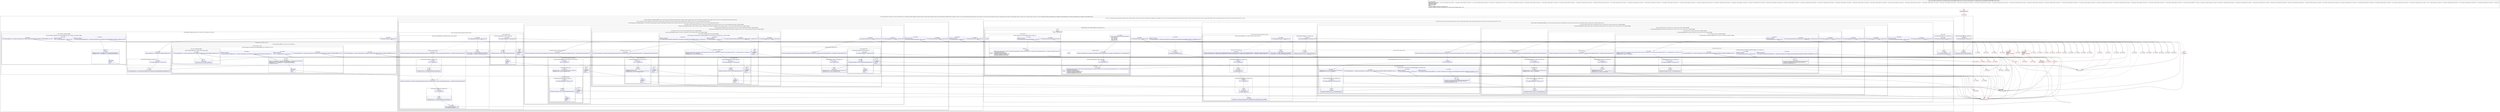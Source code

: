 digraph "CFG forandroidx.constraintlayout.core.widgets.analyzer.VerticalWidgetRun.apply()V" {
subgraph cluster_Region_333339153 {
label = "R(3:(1:3)|(3:6|(1:8)|(1:(2:17|18)(1:(1:22))))(1:(2:169|170))|(2:(1:(2:(1:33)(5:39|(1:41)|42|(1:44)|45)|(2:(2:36|37)|(1:38)))(1:(2:48|(2:(2:50|(2:(2:52|53)|(1:54)))|(1:55)))(1:(3:58|(1:60)|(2:(2:63|64)|(1:65)))(1:(2:68|(2:(2:70|71)|(1:72)))(1:(2:79|(2:(2:81|82)|(1:83)))(1:84))))))|(3:(1:92)(1:162)|(2:(1:107)(4:116|(1:118)|(1:120)|121)|(1:110))(1:(2:124|(3:126|(1:128)|(1:135)))(1:(2:138|(2:140|(1:142)))(1:(2:145|(1:147))(1:(3:152|(1:154)|(1:161))))))|(1:(1:113))))) | DECL_VAR: androidx.constraintlayout.core.widgets.ConstraintWidget parent, androidx.constraintlayout.core.widgets.ConstraintWidget parent\l";
node [shape=record,color=blue];
subgraph cluster_IfRegion_111572055 {
label = "IF [B:185:0x0004] THEN: R(1:3) ELSE: null";
node [shape=record,color=blue];
Node_185 [shape=record,label="{185\:\ 0x0004|if (r9.widget.measured != false) goto L3\l}"];
subgraph cluster_Region_328965307 {
label = "R(1:3)";
node [shape=record,color=blue];
Node_186 [shape=record,label="{186\:\ 0x0006|r9.dimension.resolve(r9.widget.getHeight())\l}"];
}
}
subgraph cluster_IfRegion_943701253 {
label = "IF [B:188:0x0015] THEN: R(3:6|(1:8)|(1:(2:17|18)(1:(1:22)))) ELSE: R(1:(2:169|170))";
node [shape=record,color=blue];
Node_188 [shape=record,label="{188\:\ 0x0015|if (r9.dimension.resolved == false) goto L6\l}"];
subgraph cluster_Region_1506834113 {
label = "R(3:6|(1:8)|(1:(2:17|18)(1:(1:22))))";
node [shape=record,color=blue];
Node_189 [shape=record,label="{189\:\ 0x0017|r9.dimensionBehavior = r9.widget.getVerticalDimensionBehaviour()\l}"];
subgraph cluster_IfRegion_1826731360 {
label = "IF [B:190:0x0025] THEN: R(1:8) ELSE: null";
node [shape=record,color=blue];
Node_190 [shape=record,label="{190\:\ 0x0025|if (r9.widget.hasBaseline() != false) goto L8\l}"];
subgraph cluster_Region_592478723 {
label = "R(1:8)";
node [shape=record,color=blue];
Node_191 [shape=record,label="{191\:\ 0x0027|r9.baselineDimension = new androidx.constraintlayout.core.widgets.analyzer.BaselineDimensionDependency(r9)\l}"];
}
}
subgraph cluster_IfRegion_1724044537 {
label = "IF [B:193:0x0032] THEN: R(1:(2:17|18)(1:(1:22))) ELSE: null";
node [shape=record,color=blue];
Node_193 [shape=record,label="{193\:\ 0x0032|if (r9.dimensionBehavior != androidx.constraintlayout.core.widgets.ConstraintWidget.DimensionBehaviour.MATCH_CONSTRAINT) goto L11\l}"];
subgraph cluster_Region_1014943902 {
label = "R(1:(2:17|18)(1:(1:22)))";
node [shape=record,color=blue];
subgraph cluster_IfRegion_1565862084 {
label = "IF [B:195:0x0038, B:197:0x0040, B:199:0x0048] THEN: R(2:17|18) ELSE: R(1:(1:22))";
node [shape=record,color=blue];
Node_195 [shape=record,label="{195\:\ 0x0038|if (r9.dimensionBehavior == androidx.constraintlayout.core.widgets.ConstraintWidget.DimensionBehaviour.MATCH_PARENT) goto L13\l}"];
Node_197 [shape=record,label="{197\:\ 0x0040|ADDED_TO_REGION\l|if ((r0 = r9.widget.getParent()) != null) goto L15\l}"];
Node_199 [shape=record,label="{199\:\ 0x0048|ADDED_TO_REGION\l|if (r0.getVerticalDimensionBehaviour() == androidx.constraintlayout.core.widgets.ConstraintWidget.DimensionBehaviour.FIXED) goto L17\l}"];
subgraph cluster_Region_135918662 {
label = "R(2:17|18)";
node [shape=record,color=blue];
Node_200 [shape=record,label="{200\:\ 0x004a|int int r1 = (r0.getHeight() \- r9.widget.mTop.getMargin()) \- r9.widget.mBottom.getMargin()\laddTarget(r9.start, r0.verticalRun.start, r9.widget.mTop.getMargin())\laddTarget(r9.end, r0.verticalRun.end, \-r9.widget.mBottom.getMargin())\lr9.dimension.resolve(r1)\l}"];
Node_201 [shape=record,label="{201\:\ 0x0088|RETURN\l|return\l}"];
}
subgraph cluster_Region_2050161143 {
label = "R(1:(1:22)) | ELSE_IF_CHAIN\l";
node [shape=record,color=blue];
subgraph cluster_IfRegion_178753364 {
label = "IF [B:203:0x008d] THEN: R(1:22) ELSE: null | ELSE_IF_CHAIN\l";
node [shape=record,color=blue];
Node_203 [shape=record,label="{203\:\ 0x008d|if (r9.dimensionBehavior == androidx.constraintlayout.core.widgets.ConstraintWidget.DimensionBehaviour.FIXED) goto L22\l}"];
subgraph cluster_Region_1083655358 {
label = "R(1:22)";
node [shape=record,color=blue];
Node_204 [shape=record,label="{204\:\ 0x008f|r9.dimension.resolve(r9.widget.getHeight())\l}"];
}
}
}
}
}
}
}
subgraph cluster_Region_879777632 {
label = "R(1:(2:169|170)) | ELSE_IF_CHAIN\l";
node [shape=record,color=blue];
subgraph cluster_IfRegion_1499528536 {
label = "IF [B:206:0x009f, B:208:0x00a7, B:210:0x00af] THEN: R(2:169|170) ELSE: null | ELSE_IF_CHAIN\l";
node [shape=record,color=blue];
Node_206 [shape=record,label="{206\:\ 0x009f|if (r9.dimensionBehavior == androidx.constraintlayout.core.widgets.ConstraintWidget.DimensionBehaviour.MATCH_PARENT) goto L165\l}"];
Node_208 [shape=record,label="{208\:\ 0x00a7|ADDED_TO_REGION\l|if ((r0 = r9.widget.getParent()) != null) goto L167\l}"];
Node_210 [shape=record,label="{210\:\ 0x00af|ADDED_TO_REGION\l|if (r0.getVerticalDimensionBehaviour() == androidx.constraintlayout.core.widgets.ConstraintWidget.DimensionBehaviour.FIXED) goto L169\l}"];
subgraph cluster_Region_1862992911 {
label = "R(2:169|170)";
node [shape=record,color=blue];
Node_211 [shape=record,label="{211\:\ 0x00b1|addTarget(r9.start, r0.verticalRun.start, r9.widget.mTop.getMargin())\laddTarget(r9.end, r0.verticalRun.end, \-r9.widget.mBottom.getMargin())\l}"];
Node_212 [shape=record,label="{212\:\ 0x00d4|RETURN\l|return\l}"];
}
}
}
}
subgraph cluster_Region_356720612 {
label = "R(2:(1:(2:(1:33)(5:39|(1:41)|42|(1:44)|45)|(2:(2:36|37)|(1:38)))(1:(2:48|(2:(2:50|(2:(2:52|53)|(1:54)))|(1:55)))(1:(3:58|(1:60)|(2:(2:63|64)|(1:65)))(1:(2:68|(2:(2:70|71)|(1:72)))(1:(2:79|(2:(2:81|82)|(1:83)))(1:84))))))|(3:(1:92)(1:162)|(2:(1:107)(4:116|(1:118)|(1:120)|121)|(1:110))(1:(2:124|(3:126|(1:128)|(1:135)))(1:(2:138|(2:140|(1:142)))(1:(2:145|(1:147))(1:(3:152|(1:154)|(1:161))))))|(1:(1:113))))";
node [shape=record,color=blue];
subgraph cluster_IfRegion_599687547 {
label = "IF [B:214:0x00de, B:216:0x00e4] THEN: R(1:(2:(1:33)(5:39|(1:41)|42|(1:44)|45)|(2:(2:36|37)|(1:38)))(1:(2:48|(2:(2:50|(2:(2:52|53)|(1:54)))|(1:55)))(1:(3:58|(1:60)|(2:(2:63|64)|(1:65)))(1:(2:68|(2:(2:70|71)|(1:72)))(1:(2:79|(2:(2:81|82)|(1:83)))(1:84)))))) ELSE: null";
node [shape=record,color=blue];
Node_214 [shape=record,label="{214\:\ 0x00de|if (r9.dimension.resolved != false) goto L25\l}"];
Node_216 [shape=record,label="{216\:\ 0x00e4|ADDED_TO_REGION\l|if (r9.widget.measured != false) goto L27\l}"];
subgraph cluster_Region_2104111721 {
label = "R(1:(2:(1:33)(5:39|(1:41)|42|(1:44)|45)|(2:(2:36|37)|(1:38)))(1:(2:48|(2:(2:50|(2:(2:52|53)|(1:54)))|(1:55)))(1:(3:58|(1:60)|(2:(2:63|64)|(1:65)))(1:(2:68|(2:(2:70|71)|(1:72)))(1:(2:79|(2:(2:81|82)|(1:83)))(1:84))))))";
node [shape=record,color=blue];
subgraph cluster_IfRegion_1257663159 {
label = "IF [B:218:0x00ee, B:220:0x00f8] THEN: R(2:(1:33)(5:39|(1:41)|42|(1:44)|45)|(2:(2:36|37)|(1:38))) ELSE: R(1:(2:48|(2:(2:50|(2:(2:52|53)|(1:54)))|(1:55)))(1:(3:58|(1:60)|(2:(2:63|64)|(1:65)))(1:(2:68|(2:(2:70|71)|(1:72)))(1:(2:79|(2:(2:81|82)|(1:83)))(1:84)))))";
node [shape=record,color=blue];
Node_218 [shape=record,label="{218\:\ 0x00ee|if (r9.widget.mListAnchors[2].mTarget != null) goto L29\l}"];
Node_220 [shape=record,label="{220\:\ 0x00f8|ADDED_TO_REGION\l|if (r9.widget.mListAnchors[3].mTarget != null) goto L31\l}"];
subgraph cluster_Region_1195896882 {
label = "R(2:(1:33)(5:39|(1:41)|42|(1:44)|45)|(2:(2:36|37)|(1:38)))";
node [shape=record,color=blue];
subgraph cluster_IfRegion_270861560 {
label = "IF [B:222:0x0100] THEN: R(1:33) ELSE: R(5:39|(1:41)|42|(1:44)|45)";
node [shape=record,color=blue];
Node_222 [shape=record,label="{222\:\ 0x0100|if (r9.widget.isInVerticalChain() != false) goto L33\l}"];
subgraph cluster_Region_1022395887 {
label = "R(1:33)";
node [shape=record,color=blue];
Node_223 [shape=record,label="{223\:\ 0x0102|r9.start.margin = r9.widget.mListAnchors[2].getMargin()\lr9.end.margin = \-r9.widget.mListAnchors[3].getMargin()\l}"];
}
subgraph cluster_Region_1984316312 {
label = "R(5:39|(1:41)|42|(1:44)|45)";
node [shape=record,color=blue];
Node_224 [shape=record,label="{224\:\ 0x0120|androidx.constraintlayout.core.widgets.analyzer.DependencyNode androidx.constraintlayout.core.widgets.analyzer.DependencyNode r0 = getTarget(r9.widget.mListAnchors[2])\l}"];
subgraph cluster_IfRegion_920010810 {
label = "IF [B:225:0x012a] THEN: R(1:41) ELSE: null";
node [shape=record,color=blue];
Node_225 [shape=record,label="{225\:\ 0x012a|if (r0 != null) goto L41\l}"];
subgraph cluster_Region_1791534394 {
label = "R(1:41)";
node [shape=record,color=blue];
Node_226 [shape=record,label="{226\:\ 0x012c|addTarget(r9.start, r0, r9.widget.mListAnchors[2].getMargin())\l}"];
}
}
Node_227 [shape=record,label="{227\:\ 0x013b|androidx.constraintlayout.core.widgets.analyzer.DependencyNode androidx.constraintlayout.core.widgets.analyzer.DependencyNode r1 = getTarget(r9.widget.mListAnchors[3])\l}"];
subgraph cluster_IfRegion_1213493860 {
label = "IF [B:228:0x0145] THEN: R(1:44) ELSE: null";
node [shape=record,color=blue];
Node_228 [shape=record,label="{228\:\ 0x0145|if (r1 != null) goto L44\l}"];
subgraph cluster_Region_214606453 {
label = "R(1:44)";
node [shape=record,color=blue];
Node_229 [shape=record,label="{229\:\ 0x0147|addTarget(r9.end, r1, \-r9.widget.mListAnchors[3].getMargin())\l}"];
}
}
Node_230 [shape=record,label="{230\:\ 0x0157|r9.start.delegateToWidgetRun = true\lr9.end.delegateToWidgetRun = true\l}"];
}
}
subgraph cluster_Region_1160442644 {
label = "R(2:(2:36|37)|(1:38))";
node [shape=record,color=blue];
subgraph cluster_IfRegion_1024744931 {
label = "IF [B:232:0x0165] THEN: R(2:36|37) ELSE: null";
node [shape=record,color=blue];
Node_232 [shape=record,label="{232\:\ 0x0165|if (r9.widget.hasBaseline() != false) goto L36\l}"];
subgraph cluster_Region_86936701 {
label = "R(2:36|37)";
node [shape=record,color=blue];
Node_233 [shape=record,label="{233\:\ 0x0167|addTarget(r9.baseline, r9.start, r9.widget.getBaselineDistance())\l}"];
Node_350 [shape=record,label="{350\:\ ?|SYNTHETIC\lRETURN\l|return\l}"];
}
}
subgraph cluster_Region_1028243146 {
label = "R(1:38)";
node [shape=record,color=blue];
Node_349 [shape=record,label="{349\:\ ?|SYNTHETIC\lRETURN\l|return\l}"];
}
}
}
subgraph cluster_Region_803821604 {
label = "R(1:(2:48|(2:(2:50|(2:(2:52|53)|(1:54)))|(1:55)))(1:(3:58|(1:60)|(2:(2:63|64)|(1:65)))(1:(2:68|(2:(2:70|71)|(1:72)))(1:(2:79|(2:(2:81|82)|(1:83)))(1:84))))) | ELSE_IF_CHAIN\l";
node [shape=record,color=blue];
subgraph cluster_IfRegion_806216575 {
label = "IF [B:235:0x017e] THEN: R(2:48|(2:(2:50|(2:(2:52|53)|(1:54)))|(1:55))) ELSE: R(1:(3:58|(1:60)|(2:(2:63|64)|(1:65)))(1:(2:68|(2:(2:70|71)|(1:72)))(1:(2:79|(2:(2:81|82)|(1:83)))(1:84)))) | ELSE_IF_CHAIN\l";
node [shape=record,color=blue];
Node_235 [shape=record,label="{235\:\ 0x017e|if (r9.widget.mListAnchors[2].mTarget != null) goto L48\l}"];
subgraph cluster_Region_796784039 {
label = "R(2:48|(2:(2:50|(2:(2:52|53)|(1:54)))|(1:55)))";
node [shape=record,color=blue];
Node_236 [shape=record,label="{236\:\ 0x0180|androidx.constraintlayout.core.widgets.analyzer.DependencyNode androidx.constraintlayout.core.widgets.analyzer.DependencyNode r0 = getTarget(r9.widget.mListAnchors[2])\l}"];
subgraph cluster_Region_1102171239 {
label = "R(2:(2:50|(2:(2:52|53)|(1:54)))|(1:55))";
node [shape=record,color=blue];
subgraph cluster_IfRegion_932014571 {
label = "IF [B:237:0x018a] THEN: R(2:50|(2:(2:52|53)|(1:54))) ELSE: null";
node [shape=record,color=blue];
Node_237 [shape=record,label="{237\:\ 0x018a|if (r0 != null) goto L50\l}"];
subgraph cluster_Region_1230863459 {
label = "R(2:50|(2:(2:52|53)|(1:54)))";
node [shape=record,color=blue];
Node_238 [shape=record,label="{238\:\ 0x018c|addTarget(r9.start, r0, r9.widget.mListAnchors[2].getMargin())\laddTarget(r9.end, r9.start, r9.dimension.value)\l}"];
subgraph cluster_Region_830375285 {
label = "R(2:(2:52|53)|(1:54))";
node [shape=record,color=blue];
subgraph cluster_IfRegion_1412678406 {
label = "IF [B:239:0x01ac] THEN: R(2:52|53) ELSE: null";
node [shape=record,color=blue];
Node_239 [shape=record,label="{239\:\ 0x01ac|if (r9.widget.hasBaseline() != false) goto L52\l}"];
subgraph cluster_Region_192599268 {
label = "R(2:52|53)";
node [shape=record,color=blue];
Node_240 [shape=record,label="{240\:\ 0x01ae|addTarget(r9.baseline, r9.start, r9.widget.getBaselineDistance())\l}"];
Node_355 [shape=record,label="{355\:\ ?|SYNTHETIC\lRETURN\l|return\l}"];
}
}
subgraph cluster_Region_1156047640 {
label = "R(1:54)";
node [shape=record,color=blue];
Node_357 [shape=record,label="{357\:\ ?|SYNTHETIC\lRETURN\l|return\l}"];
}
}
}
}
subgraph cluster_Region_32998364 {
label = "R(1:55)";
node [shape=record,color=blue];
Node_356 [shape=record,label="{356\:\ ?|SYNTHETIC\lRETURN\l|return\l}"];
}
}
}
subgraph cluster_Region_1268140823 {
label = "R(1:(3:58|(1:60)|(2:(2:63|64)|(1:65)))(1:(2:68|(2:(2:70|71)|(1:72)))(1:(2:79|(2:(2:81|82)|(1:83)))(1:84)))) | ELSE_IF_CHAIN\l";
node [shape=record,color=blue];
subgraph cluster_IfRegion_370572149 {
label = "IF [B:243:0x01c5] THEN: R(3:58|(1:60)|(2:(2:63|64)|(1:65))) ELSE: R(1:(2:68|(2:(2:70|71)|(1:72)))(1:(2:79|(2:(2:81|82)|(1:83)))(1:84))) | ELSE_IF_CHAIN\l";
node [shape=record,color=blue];
Node_243 [shape=record,label="{243\:\ 0x01c5|if (r9.widget.mListAnchors[3].mTarget != null) goto L58\l}"];
subgraph cluster_Region_728134082 {
label = "R(3:58|(1:60)|(2:(2:63|64)|(1:65)))";
node [shape=record,color=blue];
Node_244 [shape=record,label="{244\:\ 0x01c7|androidx.constraintlayout.core.widgets.analyzer.DependencyNode androidx.constraintlayout.core.widgets.analyzer.DependencyNode r0 = getTarget(r9.widget.mListAnchors[3])\l}"];
subgraph cluster_IfRegion_2126515668 {
label = "IF [B:245:0x01d1] THEN: R(1:60) ELSE: null";
node [shape=record,color=blue];
Node_245 [shape=record,label="{245\:\ 0x01d1|if (r0 != null) goto L60\l}"];
subgraph cluster_Region_733123282 {
label = "R(1:60)";
node [shape=record,color=blue];
Node_246 [shape=record,label="{246\:\ 0x01d3|addTarget(r9.end, r0, \-r9.widget.mListAnchors[3].getMargin())\laddTarget(r9.start, r9.end, \-r9.dimension.value)\l}"];
}
}
subgraph cluster_Region_1829942668 {
label = "R(2:(2:63|64)|(1:65))";
node [shape=record,color=blue];
subgraph cluster_IfRegion_1355166353 {
label = "IF [B:248:0x01f5] THEN: R(2:63|64) ELSE: null";
node [shape=record,color=blue];
Node_248 [shape=record,label="{248\:\ 0x01f5|if (r9.widget.hasBaseline() != false) goto L63\l}"];
subgraph cluster_Region_695272813 {
label = "R(2:63|64)";
node [shape=record,color=blue];
Node_249 [shape=record,label="{249\:\ 0x01f7|addTarget(r9.baseline, r9.start, r9.widget.getBaselineDistance())\l}"];
Node_358 [shape=record,label="{358\:\ ?|SYNTHETIC\lRETURN\l|return\l}"];
}
}
subgraph cluster_Region_211361509 {
label = "R(1:65)";
node [shape=record,color=blue];
Node_359 [shape=record,label="{359\:\ ?|SYNTHETIC\lRETURN\l|return\l}"];
}
}
}
subgraph cluster_Region_1960801327 {
label = "R(1:(2:68|(2:(2:70|71)|(1:72)))(1:(2:79|(2:(2:81|82)|(1:83)))(1:84))) | ELSE_IF_CHAIN\l";
node [shape=record,color=blue];
subgraph cluster_IfRegion_367821471 {
label = "IF [B:252:0x020e] THEN: R(2:68|(2:(2:70|71)|(1:72))) ELSE: R(1:(2:79|(2:(2:81|82)|(1:83)))(1:84)) | ELSE_IF_CHAIN\l";
node [shape=record,color=blue];
Node_252 [shape=record,label="{252\:\ 0x020e|if (r9.widget.mListAnchors[4].mTarget != null) goto L68\l}"];
subgraph cluster_Region_1973684976 {
label = "R(2:68|(2:(2:70|71)|(1:72)))";
node [shape=record,color=blue];
Node_253 [shape=record,label="{253\:\ 0x0210|androidx.constraintlayout.core.widgets.analyzer.DependencyNode androidx.constraintlayout.core.widgets.analyzer.DependencyNode r0 = getTarget(r9.widget.mListAnchors[4])\l}"];
subgraph cluster_Region_873965346 {
label = "R(2:(2:70|71)|(1:72))";
node [shape=record,color=blue];
subgraph cluster_IfRegion_374898665 {
label = "IF [B:254:0x021a] THEN: R(2:70|71) ELSE: null";
node [shape=record,color=blue];
Node_254 [shape=record,label="{254\:\ 0x021a|if (r0 != null) goto L70\l}"];
subgraph cluster_Region_931555770 {
label = "R(2:70|71)";
node [shape=record,color=blue];
Node_255 [shape=record,label="{255\:\ 0x021c|addTarget(r9.baseline, r0, 0)\laddTarget(r9.start, r9.baseline, \-r9.widget.getBaselineDistance())\laddTarget(r9.end, r9.start, r9.dimension.value)\l}"];
Node_360 [shape=record,label="{360\:\ ?|SYNTHETIC\lRETURN\l|return\l}"];
}
}
subgraph cluster_Region_1891498355 {
label = "R(1:72)";
node [shape=record,color=blue];
Node_361 [shape=record,label="{361\:\ ?|SYNTHETIC\lRETURN\l|return\l}"];
}
}
}
subgraph cluster_Region_2144113991 {
label = "R(1:(2:79|(2:(2:81|82)|(1:83)))(1:84)) | ELSE_IF_CHAIN\l";
node [shape=record,color=blue];
subgraph cluster_IfRegion_247793755 {
label = "IF [B:258:0x0240, B:260:0x0248, B:262:0x0254] THEN: R(2:79|(2:(2:81|82)|(1:83))) ELSE: R(1:84) | ELSE_IF_CHAIN\l";
node [shape=record,color=blue];
Node_258 [shape=record,label="{258\:\ 0x0240|if ((r9.widget instanceof androidx.constraintlayout.core.widgets.Helper) == false) goto L75\l}"];
Node_260 [shape=record,label="{260\:\ 0x0248|ADDED_TO_REGION\l|if (r9.widget.getParent() != null) goto L77\l}"];
Node_262 [shape=record,label="{262\:\ 0x0254|ADDED_TO_REGION\l|if (r9.widget.getAnchor(androidx.constraintlayout.core.widgets.ConstraintAnchor.Type.CENTER).mTarget == null) goto L79\l}"];
subgraph cluster_Region_1634710122 {
label = "R(2:79|(2:(2:81|82)|(1:83)))";
node [shape=record,color=blue];
Node_263 [shape=record,label="{263\:\ 0x0256|androidx.constraintlayout.core.widgets.analyzer.DependencyNode androidx.constraintlayout.core.widgets.analyzer.DependencyNode r0 = r9.widget.getParent().verticalRun.start\laddTarget(r9.start, r0, r9.widget.getY())\laddTarget(r9.end, r9.start, r9.dimension.value)\l}"];
subgraph cluster_Region_123899926 {
label = "R(2:(2:81|82)|(1:83))";
node [shape=record,color=blue];
subgraph cluster_IfRegion_403412968 {
label = "IF [B:264:0x027c] THEN: R(2:81|82) ELSE: null";
node [shape=record,color=blue];
Node_264 [shape=record,label="{264\:\ 0x027c|if (r9.widget.hasBaseline() != false) goto L81\l}"];
subgraph cluster_Region_66473731 {
label = "R(2:81|82)";
node [shape=record,color=blue];
Node_265 [shape=record,label="{265\:\ 0x027e|addTarget(r9.baseline, r9.start, r9.widget.getBaselineDistance())\l}"];
Node_362 [shape=record,label="{362\:\ ?|SYNTHETIC\lRETURN\l|return\l}"];
}
}
subgraph cluster_Region_626465014 {
label = "R(1:83)";
node [shape=record,color=blue];
Node_363 [shape=record,label="{363\:\ ?|SYNTHETIC\lRETURN\l|return\l}"];
}
}
}
subgraph cluster_Region_908516970 {
label = "R(1:84)";
node [shape=record,color=blue];
Node_353 [shape=record,label="{353\:\ ?|SYNTHETIC\lRETURN\l|return\l}"];
}
}
}
}
}
}
}
}
}
}
}
}
subgraph cluster_Region_1918282641 {
label = "R(3:(1:92)(1:162)|(2:(1:107)(4:116|(1:118)|(1:120)|121)|(1:110))(1:(2:124|(3:126|(1:128)|(1:135)))(1:(2:138|(2:140|(1:142)))(1:(2:145|(1:147))(1:(3:152|(1:154)|(1:161))))))|(1:(1:113)))";
node [shape=record,color=blue];
subgraph cluster_IfRegion_1130986639 {
label = "IF [B:268:0x0291, B:270:0x0297] THEN: R(1:92) ELSE: R(1:162)";
node [shape=record,color=blue];
Node_268 [shape=record,label="{268\:\ 0x0291|if (r9.dimension.resolved == false) goto L89\l}"];
Node_270 [shape=record,label="{270\:\ 0x0297|ADDED_TO_REGION\l|if (r9.dimensionBehavior == androidx.constraintlayout.core.widgets.ConstraintWidget.DimensionBehaviour.MATCH_CONSTRAINT) goto L91\l}"];
subgraph cluster_Region_1583635644 {
label = "R(1:92)";
node [shape=record,color=blue];
subgraph cluster_SwitchRegion_1580272788 {
label = "Switch: 2
 case 2 -> R(3:98|(2:100|1)|1)
 case 3 -> R(2:(2:97|1)|1)";
node [shape=record,color=blue];
Node_272 [shape=record,label="{272\:\ 0x029d|switch(r9.widget.mMatchConstraintDefaultHeight) \{\l    case 0: goto L101;\l    case 1: goto L101;\l    case 2: goto L98;\l    case 3: goto L93;\l    default: goto L101;\l\}\l}"];
subgraph cluster_Region_1495747068 {
label = "R(3:98|(2:100|1)|1)";
node [shape=record,color=blue];
Node_280 [shape=record,label="{280\:\ 0x02dc|androidx.constraintlayout.core.widgets.ConstraintWidget androidx.constraintlayout.core.widgets.ConstraintWidget r0 = r9.widget.getParent()\l}"];
subgraph cluster_IfRegion_411143132 {
label = "IF [B:281:0x02e2] THEN: R(2:100|1) ELSE: null";
node [shape=record,color=blue];
Node_281 [shape=record,label="{281\:\ 0x02e2|if (r0 != null) goto L100\l}"];
subgraph cluster_Region_251505737 {
label = "R(2:100|1)";
node [shape=record,color=blue];
Node_283 [shape=record,label="{283\:\ 0x02e5|androidx.constraintlayout.core.widgets.analyzer.DimensionDependency androidx.constraintlayout.core.widgets.analyzer.DependencyNode r6 = r0.verticalRun.dimension\lr9.dimension.targets.add(r6)\lr6.dependencies.add(r9.dimension)\lr9.dimension.delegateToWidgetRun = true\lr9.dimension.dependencies.add(r9.start)\lr9.dimension.dependencies.add(r9.end)\l}"];
Node_InsnContainer_435961568 [shape=record,label="{|break\l}"];
}
}
Node_InsnContainer_301577300 [shape=record,label="{|break\l}"];
}
subgraph cluster_Region_1829018475 {
label = "R(2:(2:97|1)|1)";
node [shape=record,color=blue];
subgraph cluster_IfRegion_990347251 {
label = "IF [B:275:0x02a8, B:277:0x02ae] THEN: R(2:97|1) ELSE: null";
node [shape=record,color=blue];
Node_275 [shape=record,label="{275\:\ 0x02a8|if (r9.widget.isInVerticalChain() == false) goto L95\l}"];
Node_277 [shape=record,label="{277\:\ 0x02ae|ADDED_TO_REGION\l|if (r9.widget.mMatchConstraintDefaultWidth != 3) goto L97\l}"];
subgraph cluster_Region_40137587 {
label = "R(2:97|1)";
node [shape=record,color=blue];
Node_279 [shape=record,label="{279\:\ 0x02b1|androidx.constraintlayout.core.widgets.analyzer.DimensionDependency androidx.constraintlayout.core.widgets.analyzer.DependencyNode r0 = r9.widget.horizontalRun.dimension\lr9.dimension.targets.add(r0)\lr0.dependencies.add(r9.dimension)\lr9.dimension.delegateToWidgetRun = true\lr9.dimension.dependencies.add(r9.start)\lr9.dimension.dependencies.add(r9.end)\l}"];
Node_InsnContainer_1140088141 [shape=record,label="{|break\l}"];
}
}
Node_InsnContainer_536025715 [shape=record,label="{|break\l}"];
}
}
}
subgraph cluster_Region_1457849637 {
label = "R(1:162)";
node [shape=record,color=blue];
Node_285 [shape=record,label="{285\:\ 0x030f|r9.dimension.addDependency(r9)\l}"];
}
}
subgraph cluster_IfRegion_1453129965 {
label = "IF [B:287:0x031c, B:289:0x0326] THEN: R(2:(1:107)(4:116|(1:118)|(1:120)|121)|(1:110)) ELSE: R(1:(2:124|(3:126|(1:128)|(1:135)))(1:(2:138|(2:140|(1:142)))(1:(2:145|(1:147))(1:(3:152|(1:154)|(1:161))))))";
node [shape=record,color=blue];
Node_287 [shape=record,label="{287\:\ 0x031c|if (r9.widget.mListAnchors[2].mTarget != null) goto L103\l}"];
Node_289 [shape=record,label="{289\:\ 0x0326|ADDED_TO_REGION\l|if (r9.widget.mListAnchors[3].mTarget != null) goto L105\l}"];
subgraph cluster_Region_929177926 {
label = "R(2:(1:107)(4:116|(1:118)|(1:120)|121)|(1:110))";
node [shape=record,color=blue];
subgraph cluster_IfRegion_818255195 {
label = "IF [B:291:0x032e] THEN: R(1:107) ELSE: R(4:116|(1:118)|(1:120)|121)";
node [shape=record,color=blue];
Node_291 [shape=record,label="{291\:\ 0x032e|if (r9.widget.isInVerticalChain() != false) goto L107\l}"];
subgraph cluster_Region_1324839499 {
label = "R(1:107)";
node [shape=record,color=blue];
Node_292 [shape=record,label="{292\:\ 0x0330|r9.start.margin = r9.widget.mListAnchors[2].getMargin()\lr9.end.margin = \-r9.widget.mListAnchors[3].getMargin()\l}"];
}
subgraph cluster_Region_1875512354 {
label = "R(4:116|(1:118)|(1:120)|121)";
node [shape=record,color=blue];
Node_293 [shape=record,label="{293\:\ 0x034e|androidx.constraintlayout.core.widgets.analyzer.DependencyNode androidx.constraintlayout.core.widgets.analyzer.DependencyNode r0 = getTarget(r9.widget.mListAnchors[2])\landroidx.constraintlayout.core.widgets.analyzer.DependencyNode androidx.constraintlayout.core.widgets.analyzer.DependencyNode r1 = getTarget(r9.widget.mListAnchors[3])\l}"];
subgraph cluster_IfRegion_2065299659 {
label = "IF [B:294:0x0362] THEN: R(1:118) ELSE: null";
node [shape=record,color=blue];
Node_294 [shape=record,label="{294\:\ 0x0362|if (r0 != null) goto L118\l}"];
subgraph cluster_Region_1914076714 {
label = "R(1:118)";
node [shape=record,color=blue];
Node_295 [shape=record,label="{295\:\ 0x0364|r0.addDependency(r9)\l}"];
}
}
subgraph cluster_IfRegion_1381537355 {
label = "IF [B:296:0x0367] THEN: R(1:120) ELSE: null";
node [shape=record,color=blue];
Node_296 [shape=record,label="{296\:\ 0x0367|if (r1 != null) goto L120\l}"];
subgraph cluster_Region_1833708350 {
label = "R(1:120)";
node [shape=record,color=blue];
Node_297 [shape=record,label="{297\:\ 0x0369|r1.addDependency(r9)\l}"];
}
}
Node_298 [shape=record,label="{298\:\ 0x036c|r9.mRunType = androidx.constraintlayout.core.widgets.analyzer.WidgetRun.RunType.CENTER\l}"];
}
}
subgraph cluster_IfRegion_1892915472 {
label = "IF [B:300:0x0376] THEN: R(1:110) ELSE: null";
node [shape=record,color=blue];
Node_300 [shape=record,label="{300\:\ 0x0376|if (r9.widget.hasBaseline() != false) goto L110\l}"];
subgraph cluster_Region_1444802141 {
label = "R(1:110)";
node [shape=record,color=blue];
Node_301 [shape=record,label="{301\:\ 0x0378|addTarget(r9.baseline, r9.start, 1, r9.baselineDimension)\l}"];
}
}
}
subgraph cluster_Region_1248777864 {
label = "R(1:(2:124|(3:126|(1:128)|(1:135)))(1:(2:138|(2:140|(1:142)))(1:(2:145|(1:147))(1:(3:152|(1:154)|(1:161)))))) | ELSE_IF_CHAIN\l";
node [shape=record,color=blue];
subgraph cluster_IfRegion_1065255076 {
label = "IF [B:303:0x038c] THEN: R(2:124|(3:126|(1:128)|(1:135))) ELSE: R(1:(2:138|(2:140|(1:142)))(1:(2:145|(1:147))(1:(3:152|(1:154)|(1:161))))) | ELSE_IF_CHAIN\l";
node [shape=record,color=blue];
Node_303 [shape=record,label="{303\:\ 0x038c|if (r9.widget.mListAnchors[2].mTarget != null) goto L124\l}"];
subgraph cluster_Region_112352958 {
label = "R(2:124|(3:126|(1:128)|(1:135)))";
node [shape=record,color=blue];
Node_304 [shape=record,label="{304\:\ 0x038e|androidx.constraintlayout.core.widgets.analyzer.DependencyNode androidx.constraintlayout.core.widgets.analyzer.DependencyNode r0 = getTarget(r9.widget.mListAnchors[2])\l}"];
subgraph cluster_IfRegion_1522165645 {
label = "IF [B:305:0x0398] THEN: R(3:126|(1:128)|(1:135)) ELSE: null";
node [shape=record,color=blue];
Node_305 [shape=record,label="{305\:\ 0x0398|if (r0 != null) goto L126\l}"];
subgraph cluster_Region_1592770619 {
label = "R(3:126|(1:128)|(1:135))";
node [shape=record,color=blue];
Node_306 [shape=record,label="{306\:\ 0x039a|addTarget(r9.start, r0, r9.widget.mListAnchors[2].getMargin())\laddTarget(r9.end, r9.start, 1, r9.dimension)\l}"];
subgraph cluster_IfRegion_1401525570 {
label = "IF [B:307:0x03b8] THEN: R(1:128) ELSE: null";
node [shape=record,color=blue];
Node_307 [shape=record,label="{307\:\ 0x03b8|if (r9.widget.hasBaseline() != false) goto L128\l}"];
subgraph cluster_Region_1793062504 {
label = "R(1:128)";
node [shape=record,color=blue];
Node_308 [shape=record,label="{308\:\ 0x03ba|addTarget(r9.baseline, r9.start, 1, r9.baselineDimension)\l}"];
}
}
subgraph cluster_IfRegion_1455011629 {
label = "IF [B:310:0x03c7, B:312:0x03d1, B:314:0x03db] THEN: R(1:135) ELSE: null";
node [shape=record,color=blue];
Node_310 [shape=record,label="{310\:\ 0x03c7|if (r9.dimensionBehavior == androidx.constraintlayout.core.widgets.ConstraintWidget.DimensionBehaviour.MATCH_CONSTRAINT) goto L131\l}"];
Node_312 [shape=record,label="{312\:\ 0x03d1|ADDED_TO_REGION\l|if (r9.widget.getDimensionRatio() \> 0.0f) goto L133\l}"];
Node_314 [shape=record,label="{314\:\ 0x03db|ADDED_TO_REGION\l|if (r9.widget.horizontalRun.dimensionBehavior == androidx.constraintlayout.core.widgets.ConstraintWidget.DimensionBehaviour.MATCH_CONSTRAINT) goto L135\l}"];
subgraph cluster_Region_495548158 {
label = "R(1:135)";
node [shape=record,color=blue];
Node_315 [shape=record,label="{315\:\ 0x03dd|r9.widget.horizontalRun.dimension.dependencies.add(r9.dimension)\lr9.dimension.targets.add(r9.widget.horizontalRun.dimension)\lr9.dimension.updateDelegate = r9\l}"];
}
}
}
}
}
subgraph cluster_Region_45466504 {
label = "R(1:(2:138|(2:140|(1:142)))(1:(2:145|(1:147))(1:(3:152|(1:154)|(1:161))))) | ELSE_IF_CHAIN\l";
node [shape=record,color=blue];
subgraph cluster_IfRegion_390859008 {
label = "IF [B:318:0x0406] THEN: R(2:138|(2:140|(1:142))) ELSE: R(1:(2:145|(1:147))(1:(3:152|(1:154)|(1:161)))) | ELSE_IF_CHAIN\l";
node [shape=record,color=blue];
Node_318 [shape=record,label="{318\:\ 0x0406|if (r9.widget.mListAnchors[3].mTarget != null) goto L138\l}"];
subgraph cluster_Region_490220936 {
label = "R(2:138|(2:140|(1:142)))";
node [shape=record,color=blue];
Node_319 [shape=record,label="{319\:\ 0x0408|androidx.constraintlayout.core.widgets.analyzer.DependencyNode androidx.constraintlayout.core.widgets.analyzer.DependencyNode r0 = getTarget(r9.widget.mListAnchors[3])\l}"];
subgraph cluster_IfRegion_1748868508 {
label = "IF [B:320:0x0412] THEN: R(2:140|(1:142)) ELSE: null";
node [shape=record,color=blue];
Node_320 [shape=record,label="{320\:\ 0x0412|if (r0 != null) goto L140\l}"];
subgraph cluster_Region_1456274183 {
label = "R(2:140|(1:142))";
node [shape=record,color=blue];
Node_321 [shape=record,label="{321\:\ 0x0414|addTarget(r9.end, r0, \-r9.widget.mListAnchors[3].getMargin())\laddTarget(r9.start, r9.end, \-1, r9.dimension)\l}"];
subgraph cluster_IfRegion_207082523 {
label = "IF [B:322:0x0433] THEN: R(1:142) ELSE: null";
node [shape=record,color=blue];
Node_322 [shape=record,label="{322\:\ 0x0433|if (r9.widget.hasBaseline() != false) goto L142\l}"];
subgraph cluster_Region_1522494953 {
label = "R(1:142)";
node [shape=record,color=blue];
Node_323 [shape=record,label="{323\:\ 0x0435|addTarget(r9.baseline, r9.start, 1, r9.baselineDimension)\l}"];
}
}
}
}
}
subgraph cluster_Region_1983536309 {
label = "R(1:(2:145|(1:147))(1:(3:152|(1:154)|(1:161)))) | ELSE_IF_CHAIN\l";
node [shape=record,color=blue];
subgraph cluster_IfRegion_21581691 {
label = "IF [B:326:0x0448] THEN: R(2:145|(1:147)) ELSE: R(1:(3:152|(1:154)|(1:161))) | ELSE_IF_CHAIN\l";
node [shape=record,color=blue];
Node_326 [shape=record,label="{326\:\ 0x0448|if (r9.widget.mListAnchors[4].mTarget != null) goto L145\l}"];
subgraph cluster_Region_258954208 {
label = "R(2:145|(1:147))";
node [shape=record,color=blue];
Node_327 [shape=record,label="{327\:\ 0x044a|androidx.constraintlayout.core.widgets.analyzer.DependencyNode androidx.constraintlayout.core.widgets.analyzer.DependencyNode r0 = getTarget(r9.widget.mListAnchors[4])\l}"];
subgraph cluster_IfRegion_1307468856 {
label = "IF [B:328:0x0454] THEN: R(1:147) ELSE: null";
node [shape=record,color=blue];
Node_328 [shape=record,label="{328\:\ 0x0454|if (r0 != null) goto L147\l}"];
subgraph cluster_Region_1549896161 {
label = "R(1:147)";
node [shape=record,color=blue];
Node_329 [shape=record,label="{329\:\ 0x0456|addTarget(r9.baseline, r0, 0)\laddTarget(r9.start, r9.baseline, \-1, r9.baselineDimension)\laddTarget(r9.end, r9.start, 1, r9.dimension)\l}"];
}
}
}
subgraph cluster_Region_856466501 {
label = "R(1:(3:152|(1:154)|(1:161))) | ELSE_IF_CHAIN\l";
node [shape=record,color=blue];
subgraph cluster_IfRegion_318593000 {
label = "IF [B:332:0x0472, B:334:0x047a] THEN: R(3:152|(1:154)|(1:161)) ELSE: null | ELSE_IF_CHAIN\l";
node [shape=record,color=blue];
Node_332 [shape=record,label="{332\:\ 0x0472|if ((r9.widget instanceof androidx.constraintlayout.core.widgets.Helper) == false) goto L150\l}"];
Node_334 [shape=record,label="{334\:\ 0x047a|ADDED_TO_REGION\l|if (r9.widget.getParent() != null) goto L152\l}"];
subgraph cluster_Region_1957078994 {
label = "R(3:152|(1:154)|(1:161))";
node [shape=record,color=blue];
Node_335 [shape=record,label="{335\:\ 0x047c|androidx.constraintlayout.core.widgets.analyzer.DependencyNode androidx.constraintlayout.core.widgets.analyzer.DependencyNode r0 = r9.widget.getParent().verticalRun.start\laddTarget(r9.start, r0, r9.widget.getY())\laddTarget(r9.end, r9.start, 1, r9.dimension)\l}"];
subgraph cluster_IfRegion_906395382 {
label = "IF [B:336:0x04a0] THEN: R(1:154) ELSE: null";
node [shape=record,color=blue];
Node_336 [shape=record,label="{336\:\ 0x04a0|if (r9.widget.hasBaseline() != false) goto L154\l}"];
subgraph cluster_Region_2113920474 {
label = "R(1:154)";
node [shape=record,color=blue];
Node_337 [shape=record,label="{337\:\ 0x04a2|addTarget(r9.baseline, r9.start, 1, r9.baselineDimension)\l}"];
}
}
subgraph cluster_IfRegion_730292396 {
label = "IF [B:339:0x04af, B:341:0x04b9, B:343:0x04c3] THEN: R(1:161) ELSE: null";
node [shape=record,color=blue];
Node_339 [shape=record,label="{339\:\ 0x04af|if (r9.dimensionBehavior == androidx.constraintlayout.core.widgets.ConstraintWidget.DimensionBehaviour.MATCH_CONSTRAINT) goto L157\l}"];
Node_341 [shape=record,label="{341\:\ 0x04b9|ADDED_TO_REGION\l|if (r9.widget.getDimensionRatio() \> 0.0f) goto L159\l}"];
Node_343 [shape=record,label="{343\:\ 0x04c3|ADDED_TO_REGION\l|if (r9.widget.horizontalRun.dimensionBehavior == androidx.constraintlayout.core.widgets.ConstraintWidget.DimensionBehaviour.MATCH_CONSTRAINT) goto L161\l}"];
subgraph cluster_Region_1396514851 {
label = "R(1:161)";
node [shape=record,color=blue];
Node_344 [shape=record,label="{344\:\ 0x04c5|r9.widget.horizontalRun.dimension.dependencies.add(r9.dimension)\lr9.dimension.targets.add(r9.widget.horizontalRun.dimension)\lr9.dimension.updateDelegate = r9\l}"];
}
}
}
}
}
}
}
}
}
}
}
}
subgraph cluster_Region_1456018812 {
label = "R(1:(1:113))";
node [shape=record,color=blue];
subgraph cluster_IfRegion_1440416626 {
label = "IF [B:346:0x04eb] THEN: R(1:113) ELSE: null";
node [shape=record,color=blue];
Node_346 [shape=record,label="{346\:\ 0x04eb|if (r9.dimension.targets.size() == 0) goto L113\l}"];
subgraph cluster_Region_1170836325 {
label = "R(1:113)";
node [shape=record,color=blue];
Node_347 [shape=record,label="{347\:\ 0x04ed|r9.dimension.readyToSolve = true\l}"];
}
}
}
}
}
}
Node_182 [shape=record,color=red,label="{182\:\ ?|MTH_ENTER_BLOCK\l}"];
Node_184 [shape=record,color=red,label="{184\:\ 0x0000}"];
Node_187 [shape=record,color=red,label="{187\:\ 0x0011}"];
Node_192 [shape=record,color=red,label="{192\:\ 0x002e}"];
Node_194 [shape=record,color=red,label="{194\:\ 0x0034}"];
Node_196 [shape=record,color=red,label="{196\:\ 0x003a}"];
Node_198 [shape=record,color=red,label="{198\:\ 0x0042}"];
Node_183 [shape=record,color=red,label="{183\:\ ?|MTH_EXIT_BLOCK\l}"];
Node_202 [shape=record,color=red,label="{202\:\ 0x0089}"];
Node_213 [shape=record,color=red,label="{213\:\ 0x00d5}"];
Node_215 [shape=record,color=red,label="{215\:\ 0x00e0}"];
Node_217 [shape=record,color=red,label="{217\:\ 0x00e6}"];
Node_219 [shape=record,color=red,label="{219\:\ 0x00f0}"];
Node_221 [shape=record,color=red,label="{221\:\ 0x00fa}"];
Node_231 [shape=record,color=red,label="{231\:\ 0x015f}"];
Node_234 [shape=record,color=red,label="{234\:\ 0x0176}"];
Node_242 [shape=record,color=red,label="{242\:\ 0x01bd}"];
Node_247 [shape=record,color=red,label="{247\:\ 0x01ef}"];
Node_251 [shape=record,color=red,label="{251\:\ 0x0206}"];
Node_257 [shape=record,color=red,label="{257\:\ 0x023c}"];
Node_259 [shape=record,color=red,label="{259\:\ 0x0242}"];
Node_261 [shape=record,color=red,label="{261\:\ 0x024a}"];
Node_352 [shape=record,color=red,label="{352\:\ ?|SYNTHETIC\lRETURN\lADDED_TO_REGION\l|return\l}"];
Node_351 [shape=record,color=red,label="{351\:\ ?|SYNTHETIC\lRETURN\lADDED_TO_REGION\l|return\l}"];
Node_267 [shape=record,color=red,label="{267\:\ 0x028d}"];
Node_269 [shape=record,color=red,label="{269\:\ 0x0293}"];
Node_271 [shape=record,color=red,label="{271\:\ 0x0299}"];
Node_274 [shape=record,color=red,label="{274\:\ 0x02a2}"];
Node_276 [shape=record,color=red,label="{276\:\ 0x02aa}"];
Node_286 [shape=record,color=red,label="{286\:\ 0x0314}"];
Node_288 [shape=record,color=red,label="{288\:\ 0x031e}"];
Node_290 [shape=record,color=red,label="{290\:\ 0x0328}"];
Node_299 [shape=record,color=red,label="{299\:\ 0x0370}"];
Node_345 [shape=record,color=red,label="{345\:\ 0x04e3}"];
Node_348 [shape=record,color=red,label="{348\:\ 0x04f1|ORIG_RETURN\l}"];
Node_354 [shape=record,color=red,label="{354\:\ ?|SYNTHETIC\l}"];
Node_302 [shape=record,color=red,label="{302\:\ 0x0383}"];
Node_309 [shape=record,color=red,label="{309\:\ 0x03c3}"];
Node_311 [shape=record,color=red,label="{311\:\ 0x03c9}"];
Node_313 [shape=record,color=red,label="{313\:\ 0x03d3}"];
Node_317 [shape=record,color=red,label="{317\:\ 0x03fd}"];
Node_325 [shape=record,color=red,label="{325\:\ 0x0440}"];
Node_331 [shape=record,color=red,label="{331\:\ 0x046e}"];
Node_333 [shape=record,color=red,label="{333\:\ 0x0474}"];
Node_338 [shape=record,color=red,label="{338\:\ 0x04ab}"];
Node_340 [shape=record,color=red,label="{340\:\ 0x04b1}"];
Node_342 [shape=record,color=red,label="{342\:\ 0x04bb}"];
Node_205 [shape=record,color=red,label="{205\:\ 0x009b}"];
Node_207 [shape=record,color=red,label="{207\:\ 0x00a1}"];
Node_209 [shape=record,color=red,label="{209\:\ 0x00a9}"];
MethodNode[shape=record,label="{public void androidx.constraintlayout.core.widgets.analyzer.VerticalWidgetRun.apply((r9v0 'this' androidx.constraintlayout.core.widgets.analyzer.VerticalWidgetRun A[IMMUTABLE_TYPE, THIS]))  | USE_LINES_HINTS\lCROSS_EDGE: B:348:0x04f1 \-\> B:183:?, CROSS_EDGE: B:232:0x0165 \-\> B:348:0x04f1, CROSS_EDGE: B:230:0x0157 \-\> B:231:0x015f, CROSS_EDGE: B:228:0x0145 \-\> B:230:0x0157, CROSS_EDGE: B:225:0x012a \-\> B:227:0x013b, CROSS_EDGE: B:240:0x01ae \-\> B:348:0x04f1, CROSS_EDGE: B:239:0x01ac \-\> B:348:0x04f1, CROSS_EDGE: B:237:0x018a \-\> B:348:0x04f1, CROSS_EDGE: B:249:0x01f7 \-\> B:348:0x04f1, CROSS_EDGE: B:248:0x01f5 \-\> B:348:0x04f1, CROSS_EDGE: B:245:0x01d1 \-\> B:247:0x01ef, CROSS_EDGE: B:255:0x021c \-\> B:348:0x04f1, CROSS_EDGE: B:254:0x021a \-\> B:348:0x04f1, CROSS_EDGE: B:265:0x027e \-\> B:348:0x04f1, CROSS_EDGE: B:264:0x027c \-\> B:348:0x04f1, CROSS_EDGE: B:262:0x0254 \-\> B:348:0x04f1, CROSS_EDGE: B:260:0x0248 \-\> B:348:0x04f1, CROSS_EDGE: B:258:0x0240 \-\> B:348:0x04f1, CROSS_EDGE: B:218:0x00ee \-\> B:234:0x0176, CROSS_EDGE: B:347:0x04ed \-\> B:348:0x04f1, CROSS_EDGE: B:346:0x04eb \-\> B:348:0x04f1, CROSS_EDGE: B:300:0x0376 \-\> B:345:0x04e3, CROSS_EDGE: B:298:0x036c \-\> B:299:0x0370, CROSS_EDGE: B:296:0x0367 \-\> B:298:0x036c, CROSS_EDGE: B:294:0x0362 \-\> B:296:0x0367, CROSS_EDGE: B:315:0x03dd \-\> B:345:0x04e3, CROSS_EDGE: B:314:0x03db \-\> B:345:0x04e3, CROSS_EDGE: B:312:0x03d1 \-\> B:345:0x04e3, CROSS_EDGE: B:310:0x03c7 \-\> B:345:0x04e3, CROSS_EDGE: B:307:0x03b8 \-\> B:309:0x03c3, CROSS_EDGE: B:305:0x0398 \-\> B:345:0x04e3, CROSS_EDGE: B:323:0x0435 \-\> B:345:0x04e3, CROSS_EDGE: B:322:0x0433 \-\> B:345:0x04e3, CROSS_EDGE: B:320:0x0412 \-\> B:345:0x04e3, CROSS_EDGE: B:329:0x0456 \-\> B:345:0x04e3, CROSS_EDGE: B:328:0x0454 \-\> B:345:0x04e3, CROSS_EDGE: B:344:0x04c5 \-\> B:345:0x04e3, CROSS_EDGE: B:343:0x04c3 \-\> B:345:0x04e3, CROSS_EDGE: B:341:0x04b9 \-\> B:345:0x04e3, CROSS_EDGE: B:339:0x04af \-\> B:345:0x04e3, CROSS_EDGE: B:336:0x04a0 \-\> B:338:0x04ab, CROSS_EDGE: B:334:0x047a \-\> B:345:0x04e3, CROSS_EDGE: B:332:0x0472 \-\> B:345:0x04e3, CROSS_EDGE: B:287:0x031c \-\> B:302:0x0383, CROSS_EDGE: B:277:0x02ae \-\> B:286:0x0314, CROSS_EDGE: B:275:0x02a8 \-\> B:286:0x0314, CROSS_EDGE: B:283:0x02e5 \-\> B:286:0x0314, CROSS_EDGE: B:281:0x02e2 \-\> B:286:0x0314, CROSS_EDGE: B:272:0x029d \-\> B:286:0x0314, CROSS_EDGE: B:285:0x030f \-\> B:286:0x0314, CROSS_EDGE: B:268:0x0291 \-\> B:285:0x030f, CROSS_EDGE: B:214:0x00de \-\> B:267:0x028d, CROSS_EDGE: B:203:0x008d \-\> B:213:0x00d5, CROSS_EDGE: B:197:0x0040 \-\> B:202:0x0089, CROSS_EDGE: B:195:0x0038 \-\> B:202:0x0089, CROSS_EDGE: B:193:0x0032 \-\> B:213:0x00d5, CROSS_EDGE: B:190:0x0025 \-\> B:192:0x002e, CROSS_EDGE: B:212:0x00d4 \-\> B:183:?, CROSS_EDGE: B:210:0x00af \-\> B:213:0x00d5, CROSS_EDGE: B:208:0x00a7 \-\> B:213:0x00d5, CROSS_EDGE: B:206:0x009f \-\> B:213:0x00d5, CROSS_EDGE: B:185:0x0004 \-\> B:187:0x0011\lINLINE_NOT_NEEDED\lTYPE_VARS: EMPTY\lJadxCommentsAttr\{\l INFO: \l \-\> Access modifiers changed from: package\-private\}\lMETHOD_OVERRIDE: [androidx.constraintlayout.core.widgets.analyzer.WidgetRun.apply():void]\l}"];
MethodNode -> Node_182;Node_185 -> Node_186;
Node_185 -> Node_187[style=dashed];
Node_186 -> Node_187;
Node_188 -> Node_189;
Node_188 -> Node_205[style=dashed];
Node_189 -> Node_190;
Node_190 -> Node_191;
Node_190 -> Node_192[style=dashed];
Node_191 -> Node_192;
Node_193 -> Node_194;
Node_193 -> Node_213[style=dashed];
Node_195 -> Node_196;
Node_195 -> Node_202[style=dashed];
Node_197 -> Node_198;
Node_197 -> Node_202[style=dashed];
Node_199 -> Node_200;
Node_199 -> Node_202[style=dashed];
Node_200 -> Node_201;
Node_201 -> Node_183;
Node_203 -> Node_204;
Node_203 -> Node_213[style=dashed];
Node_204 -> Node_213;
Node_206 -> Node_207;
Node_206 -> Node_213[style=dashed];
Node_208 -> Node_209;
Node_208 -> Node_213[style=dashed];
Node_210 -> Node_211;
Node_210 -> Node_213[style=dashed];
Node_211 -> Node_212;
Node_212 -> Node_183;
Node_214 -> Node_215;
Node_214 -> Node_267[style=dashed];
Node_216 -> Node_217;
Node_216 -> Node_267[style=dashed];
Node_218 -> Node_219;
Node_218 -> Node_234[style=dashed];
Node_220 -> Node_221;
Node_220 -> Node_234[style=dashed];
Node_222 -> Node_223;
Node_222 -> Node_224[style=dashed];
Node_223 -> Node_231;
Node_224 -> Node_225;
Node_225 -> Node_226;
Node_225 -> Node_227[style=dashed];
Node_226 -> Node_227;
Node_227 -> Node_228;
Node_228 -> Node_229;
Node_228 -> Node_230[style=dashed];
Node_229 -> Node_230;
Node_230 -> Node_231;
Node_232 -> Node_233;
Node_232 -> Node_349[style=dashed];
Node_233 -> Node_350;
Node_350 -> Node_183;
Node_349 -> Node_183;
Node_235 -> Node_236;
Node_235 -> Node_242[style=dashed];
Node_236 -> Node_237;
Node_237 -> Node_238;
Node_237 -> Node_356[style=dashed];
Node_238 -> Node_239;
Node_239 -> Node_240;
Node_239 -> Node_357[style=dashed];
Node_240 -> Node_355;
Node_355 -> Node_183;
Node_357 -> Node_183;
Node_356 -> Node_183;
Node_243 -> Node_244;
Node_243 -> Node_251[style=dashed];
Node_244 -> Node_245;
Node_245 -> Node_246;
Node_245 -> Node_247[style=dashed];
Node_246 -> Node_247;
Node_248 -> Node_249;
Node_248 -> Node_359[style=dashed];
Node_249 -> Node_358;
Node_358 -> Node_183;
Node_359 -> Node_183;
Node_252 -> Node_253;
Node_252 -> Node_257[style=dashed];
Node_253 -> Node_254;
Node_254 -> Node_255;
Node_254 -> Node_361[style=dashed];
Node_255 -> Node_360;
Node_360 -> Node_183;
Node_361 -> Node_183;
Node_258 -> Node_259;
Node_258 -> Node_351[style=dashed];
Node_260 -> Node_261;
Node_260 -> Node_352[style=dashed];
Node_262 -> Node_263;
Node_262 -> Node_353[style=dashed];
Node_263 -> Node_264;
Node_264 -> Node_265;
Node_264 -> Node_363[style=dashed];
Node_265 -> Node_362;
Node_362 -> Node_183;
Node_363 -> Node_183;
Node_353 -> Node_183;
Node_268 -> Node_269;
Node_268 -> Node_285[style=dashed];
Node_270 -> Node_271;
Node_270 -> Node_285[style=dashed];
Node_272 -> Node_274;
Node_272 -> Node_280;
Node_272 -> Node_286;
Node_280 -> Node_281;
Node_281 -> Node_283;
Node_281 -> Node_286[style=dashed];
Node_283 -> Node_286;
Node_275 -> Node_276;
Node_275 -> Node_286[style=dashed];
Node_277 -> Node_279;
Node_277 -> Node_286[style=dashed];
Node_279 -> Node_286;
Node_285 -> Node_286;
Node_287 -> Node_288;
Node_287 -> Node_302[style=dashed];
Node_289 -> Node_290;
Node_289 -> Node_302[style=dashed];
Node_291 -> Node_292;
Node_291 -> Node_293[style=dashed];
Node_292 -> Node_299;
Node_293 -> Node_294;
Node_294 -> Node_295;
Node_294 -> Node_296[style=dashed];
Node_295 -> Node_296;
Node_296 -> Node_297;
Node_296 -> Node_298[style=dashed];
Node_297 -> Node_298;
Node_298 -> Node_299;
Node_300 -> Node_301;
Node_300 -> Node_345[style=dashed];
Node_301 -> Node_345;
Node_303 -> Node_304;
Node_303 -> Node_317[style=dashed];
Node_304 -> Node_305;
Node_305 -> Node_306;
Node_305 -> Node_345[style=dashed];
Node_306 -> Node_307;
Node_307 -> Node_308;
Node_307 -> Node_309[style=dashed];
Node_308 -> Node_309;
Node_310 -> Node_311;
Node_310 -> Node_345[style=dashed];
Node_312 -> Node_313;
Node_312 -> Node_345[style=dashed];
Node_314 -> Node_315;
Node_314 -> Node_345[style=dashed];
Node_315 -> Node_345;
Node_318 -> Node_319;
Node_318 -> Node_325[style=dashed];
Node_319 -> Node_320;
Node_320 -> Node_321;
Node_320 -> Node_345[style=dashed];
Node_321 -> Node_322;
Node_322 -> Node_323;
Node_322 -> Node_345[style=dashed];
Node_323 -> Node_345;
Node_326 -> Node_327;
Node_326 -> Node_331[style=dashed];
Node_327 -> Node_328;
Node_328 -> Node_329;
Node_328 -> Node_345[style=dashed];
Node_329 -> Node_345;
Node_332 -> Node_333;
Node_332 -> Node_345[style=dashed];
Node_334 -> Node_335;
Node_334 -> Node_345[style=dashed];
Node_335 -> Node_336;
Node_336 -> Node_337;
Node_336 -> Node_338[style=dashed];
Node_337 -> Node_338;
Node_339 -> Node_340;
Node_339 -> Node_345[style=dashed];
Node_341 -> Node_342;
Node_341 -> Node_345[style=dashed];
Node_343 -> Node_344;
Node_343 -> Node_345[style=dashed];
Node_344 -> Node_345;
Node_346 -> Node_347;
Node_346 -> Node_354[style=dashed];
Node_347 -> Node_348;
Node_182 -> Node_184;
Node_184 -> Node_185;
Node_187 -> Node_188;
Node_192 -> Node_193;
Node_194 -> Node_195;
Node_196 -> Node_197;
Node_198 -> Node_199;
Node_202 -> Node_203;
Node_213 -> Node_214;
Node_215 -> Node_216;
Node_217 -> Node_218;
Node_219 -> Node_220;
Node_221 -> Node_222;
Node_231 -> Node_232;
Node_234 -> Node_235;
Node_242 -> Node_243;
Node_247 -> Node_248;
Node_251 -> Node_252;
Node_257 -> Node_258;
Node_259 -> Node_260;
Node_261 -> Node_262;
Node_352 -> Node_183;
Node_351 -> Node_183;
Node_267 -> Node_268;
Node_269 -> Node_270;
Node_271 -> Node_272;
Node_274 -> Node_275;
Node_276 -> Node_277;
Node_286 -> Node_287;
Node_288 -> Node_289;
Node_290 -> Node_291;
Node_299 -> Node_300;
Node_345 -> Node_346;
Node_348 -> Node_183;
Node_354 -> Node_183;
Node_302 -> Node_303;
Node_309 -> Node_310;
Node_311 -> Node_312;
Node_313 -> Node_314;
Node_317 -> Node_318;
Node_325 -> Node_326;
Node_331 -> Node_332;
Node_333 -> Node_334;
Node_338 -> Node_339;
Node_340 -> Node_341;
Node_342 -> Node_343;
Node_205 -> Node_206;
Node_207 -> Node_208;
Node_209 -> Node_210;
}

